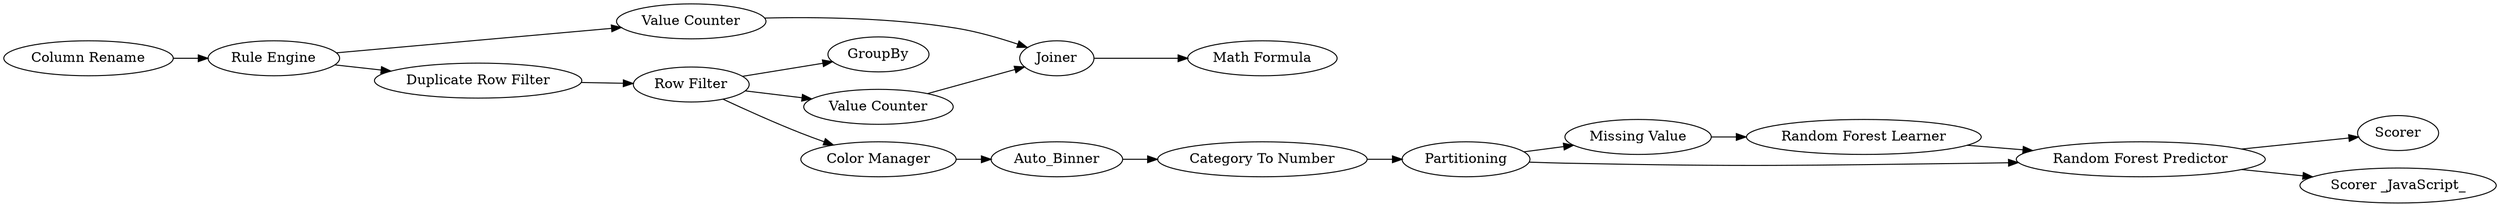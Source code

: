 digraph {
	"7065234188658519038_24" [label="Math Formula"]
	"7065234188658519038_17" [label="Rule Engine"]
	"7065234188658519038_20" [label=GroupBy]
	"7065234188658519038_22" [label="Value Counter"]
	"7065234188658519038_12" [label="Category To Number"]
	"7065234188658519038_5" [label=Partitioning]
	"7065234188658519038_15" [label="Row Filter"]
	"7065234188658519038_4" [label="Color Manager"]
	"7065234188658519038_16" [label="Random Forest Learner"]
	"7065234188658519038_6" [label="Missing Value"]
	"7065234188658519038_21" [label="Value Counter"]
	"7065234188658519038_2" [label="Duplicate Row Filter"]
	"7065234188658519038_10" [label=Scorer]
	"7065234188658519038_19" [label="Scorer _JavaScript_"]
	"7065234188658519038_23" [label=Joiner]
	"7065234188658519038_9" [label="Random Forest Predictor"]
	"7065234188658519038_11" [label=Auto_Binner]
	"7065234188658519038_14" [label="Column Rename"]
	"7065234188658519038_12" -> "7065234188658519038_5"
	"7065234188658519038_23" -> "7065234188658519038_24"
	"7065234188658519038_2" -> "7065234188658519038_15"
	"7065234188658519038_17" -> "7065234188658519038_22"
	"7065234188658519038_17" -> "7065234188658519038_2"
	"7065234188658519038_14" -> "7065234188658519038_17"
	"7065234188658519038_22" -> "7065234188658519038_23"
	"7065234188658519038_15" -> "7065234188658519038_20"
	"7065234188658519038_21" -> "7065234188658519038_23"
	"7065234188658519038_9" -> "7065234188658519038_19"
	"7065234188658519038_5" -> "7065234188658519038_9"
	"7065234188658519038_15" -> "7065234188658519038_4"
	"7065234188658519038_5" -> "7065234188658519038_6"
	"7065234188658519038_4" -> "7065234188658519038_11"
	"7065234188658519038_16" -> "7065234188658519038_9"
	"7065234188658519038_6" -> "7065234188658519038_16"
	"7065234188658519038_11" -> "7065234188658519038_12"
	"7065234188658519038_15" -> "7065234188658519038_21"
	"7065234188658519038_9" -> "7065234188658519038_10"
	rankdir=LR
}
